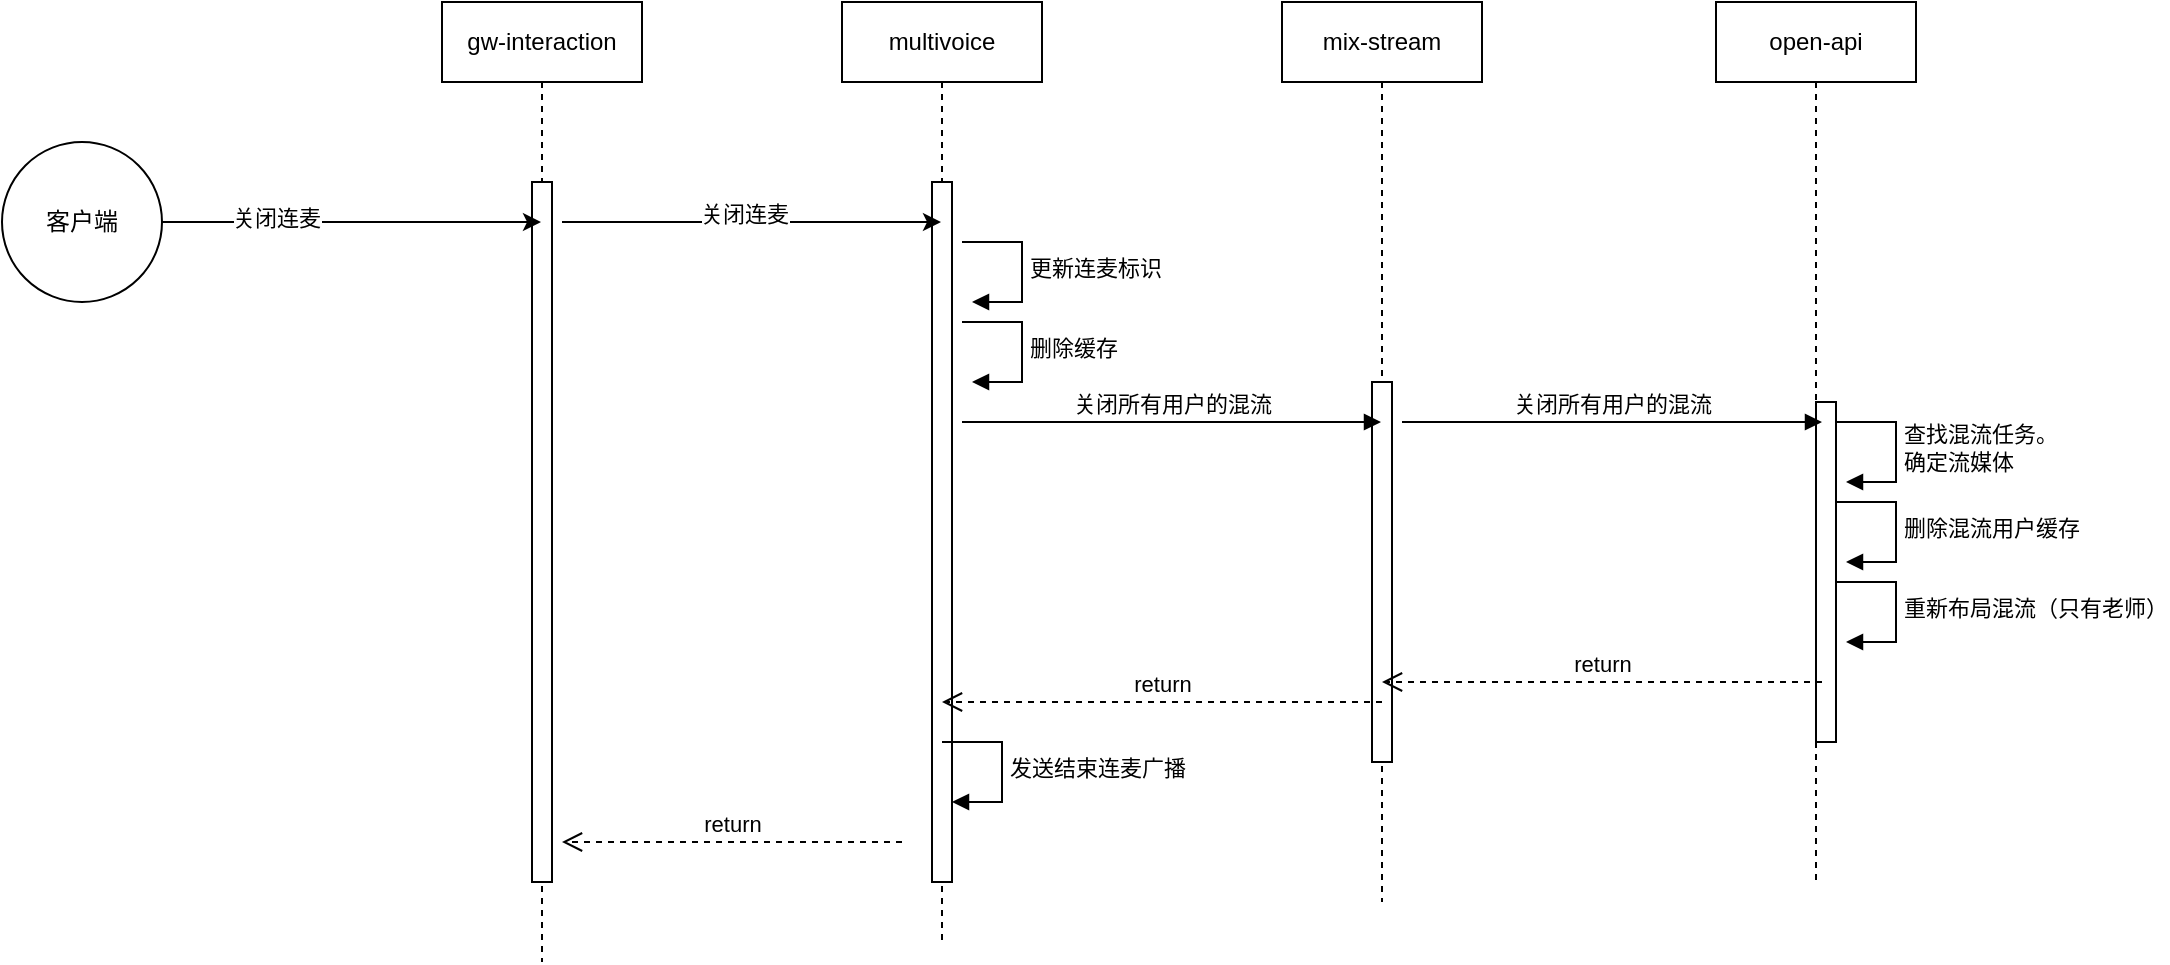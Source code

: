 <mxfile version="24.2.1" type="github">
  <diagram name="第 1 页" id="x7lkiZA8duc14OcDtTkT">
    <mxGraphModel dx="2501" dy="769" grid="1" gridSize="10" guides="1" tooltips="1" connect="1" arrows="1" fold="1" page="1" pageScale="1" pageWidth="827" pageHeight="1169" math="0" shadow="0">
      <root>
        <mxCell id="0" />
        <mxCell id="1" parent="0" />
        <mxCell id="OuW9ZO0w8P-qOU-2hFqy-5" value="gw-interaction" style="shape=umlLifeline;perimeter=lifelinePerimeter;whiteSpace=wrap;html=1;container=1;dropTarget=0;collapsible=0;recursiveResize=0;outlineConnect=0;portConstraint=eastwest;newEdgeStyle={&quot;curved&quot;:0,&quot;rounded&quot;:0};" vertex="1" parent="1">
          <mxGeometry x="190" y="170" width="100" height="480" as="geometry" />
        </mxCell>
        <mxCell id="OuW9ZO0w8P-qOU-2hFqy-14" value="" style="html=1;points=[[0,0,0,0,5],[0,1,0,0,-5],[1,0,0,0,5],[1,1,0,0,-5]];perimeter=orthogonalPerimeter;outlineConnect=0;targetShapes=umlLifeline;portConstraint=eastwest;newEdgeStyle={&quot;curved&quot;:0,&quot;rounded&quot;:0};" vertex="1" parent="OuW9ZO0w8P-qOU-2hFqy-5">
          <mxGeometry x="45" y="90" width="10" height="350" as="geometry" />
        </mxCell>
        <mxCell id="OuW9ZO0w8P-qOU-2hFqy-6" value="multivoice" style="shape=umlLifeline;perimeter=lifelinePerimeter;whiteSpace=wrap;html=1;container=1;dropTarget=0;collapsible=0;recursiveResize=0;outlineConnect=0;portConstraint=eastwest;newEdgeStyle={&quot;curved&quot;:0,&quot;rounded&quot;:0};" vertex="1" parent="1">
          <mxGeometry x="390" y="170" width="100" height="470" as="geometry" />
        </mxCell>
        <mxCell id="OuW9ZO0w8P-qOU-2hFqy-18" value="" style="html=1;points=[[0,0,0,0,5],[0,1,0,0,-5],[1,0,0,0,5],[1,1,0,0,-5]];perimeter=orthogonalPerimeter;outlineConnect=0;targetShapes=umlLifeline;portConstraint=eastwest;newEdgeStyle={&quot;curved&quot;:0,&quot;rounded&quot;:0};" vertex="1" parent="OuW9ZO0w8P-qOU-2hFqy-6">
          <mxGeometry x="45" y="90" width="10" height="350" as="geometry" />
        </mxCell>
        <mxCell id="OuW9ZO0w8P-qOU-2hFqy-8" value="open-api" style="shape=umlLifeline;perimeter=lifelinePerimeter;whiteSpace=wrap;html=1;container=1;dropTarget=0;collapsible=0;recursiveResize=0;outlineConnect=0;portConstraint=eastwest;newEdgeStyle={&quot;curved&quot;:0,&quot;rounded&quot;:0};" vertex="1" parent="1">
          <mxGeometry x="827" y="170" width="100" height="440" as="geometry" />
        </mxCell>
        <mxCell id="OuW9ZO0w8P-qOU-2hFqy-28" value="" style="html=1;points=[[0,0,0,0,5],[0,1,0,0,-5],[1,0,0,0,5],[1,1,0,0,-5]];perimeter=orthogonalPerimeter;outlineConnect=0;targetShapes=umlLifeline;portConstraint=eastwest;newEdgeStyle={&quot;curved&quot;:0,&quot;rounded&quot;:0};" vertex="1" parent="OuW9ZO0w8P-qOU-2hFqy-8">
          <mxGeometry x="50" y="200" width="10" height="170" as="geometry" />
        </mxCell>
        <mxCell id="OuW9ZO0w8P-qOU-2hFqy-9" value="mix-stream" style="shape=umlLifeline;perimeter=lifelinePerimeter;whiteSpace=wrap;html=1;container=1;dropTarget=0;collapsible=0;recursiveResize=0;outlineConnect=0;portConstraint=eastwest;newEdgeStyle={&quot;curved&quot;:0,&quot;rounded&quot;:0};" vertex="1" parent="1">
          <mxGeometry x="610" y="170" width="100" height="450" as="geometry" />
        </mxCell>
        <mxCell id="OuW9ZO0w8P-qOU-2hFqy-35" value="" style="html=1;points=[[0,0,0,0,5],[0,1,0,0,-5],[1,0,0,0,5],[1,1,0,0,-5]];perimeter=orthogonalPerimeter;outlineConnect=0;targetShapes=umlLifeline;portConstraint=eastwest;newEdgeStyle={&quot;curved&quot;:0,&quot;rounded&quot;:0};" vertex="1" parent="OuW9ZO0w8P-qOU-2hFqy-9">
          <mxGeometry x="45" y="190" width="10" height="190" as="geometry" />
        </mxCell>
        <mxCell id="OuW9ZO0w8P-qOU-2hFqy-16" style="edgeStyle=orthogonalEdgeStyle;rounded=0;orthogonalLoop=1;jettySize=auto;html=1;" edge="1" parent="1" source="OuW9ZO0w8P-qOU-2hFqy-13" target="OuW9ZO0w8P-qOU-2hFqy-5">
          <mxGeometry relative="1" as="geometry">
            <Array as="points">
              <mxPoint x="190" y="280" />
              <mxPoint x="190" y="280" />
            </Array>
          </mxGeometry>
        </mxCell>
        <mxCell id="OuW9ZO0w8P-qOU-2hFqy-17" value="关闭连麦" style="edgeLabel;html=1;align=center;verticalAlign=middle;resizable=0;points=[];" vertex="1" connectable="0" parent="OuW9ZO0w8P-qOU-2hFqy-16">
          <mxGeometry x="-0.398" y="2" relative="1" as="geometry">
            <mxPoint as="offset" />
          </mxGeometry>
        </mxCell>
        <mxCell id="OuW9ZO0w8P-qOU-2hFqy-13" value="客户端" style="ellipse;whiteSpace=wrap;html=1;aspect=fixed;" vertex="1" parent="1">
          <mxGeometry x="-30" y="240" width="80" height="80" as="geometry" />
        </mxCell>
        <mxCell id="OuW9ZO0w8P-qOU-2hFqy-20" value="" style="endArrow=classic;html=1;rounded=0;" edge="1" parent="1" target="OuW9ZO0w8P-qOU-2hFqy-6">
          <mxGeometry width="50" height="50" relative="1" as="geometry">
            <mxPoint x="250" y="280" as="sourcePoint" />
            <mxPoint x="300" y="230" as="targetPoint" />
          </mxGeometry>
        </mxCell>
        <mxCell id="OuW9ZO0w8P-qOU-2hFqy-21" value="关闭连麦" style="edgeLabel;html=1;align=center;verticalAlign=middle;resizable=0;points=[];" vertex="1" connectable="0" parent="OuW9ZO0w8P-qOU-2hFqy-20">
          <mxGeometry x="-0.039" y="4" relative="1" as="geometry">
            <mxPoint as="offset" />
          </mxGeometry>
        </mxCell>
        <mxCell id="OuW9ZO0w8P-qOU-2hFqy-25" value="更新连麦标识" style="html=1;align=left;spacingLeft=2;endArrow=block;rounded=0;edgeStyle=orthogonalEdgeStyle;curved=0;rounded=0;" edge="1" parent="1">
          <mxGeometry relative="1" as="geometry">
            <mxPoint x="450" y="290" as="sourcePoint" />
            <Array as="points">
              <mxPoint x="480" y="320" />
            </Array>
            <mxPoint x="455" y="320" as="targetPoint" />
          </mxGeometry>
        </mxCell>
        <mxCell id="OuW9ZO0w8P-qOU-2hFqy-26" value="删除缓存" style="html=1;align=left;spacingLeft=2;endArrow=block;rounded=0;edgeStyle=orthogonalEdgeStyle;curved=0;rounded=0;" edge="1" parent="1">
          <mxGeometry relative="1" as="geometry">
            <mxPoint x="450" y="330" as="sourcePoint" />
            <Array as="points">
              <mxPoint x="480" y="360" />
            </Array>
            <mxPoint x="455" y="360" as="targetPoint" />
          </mxGeometry>
        </mxCell>
        <mxCell id="OuW9ZO0w8P-qOU-2hFqy-27" value="关闭所有用户的混流" style="html=1;verticalAlign=bottom;endArrow=block;curved=0;rounded=0;" edge="1" parent="1" target="OuW9ZO0w8P-qOU-2hFqy-9">
          <mxGeometry width="80" relative="1" as="geometry">
            <mxPoint x="450" y="380" as="sourcePoint" />
            <mxPoint x="600" y="380" as="targetPoint" />
          </mxGeometry>
        </mxCell>
        <mxCell id="OuW9ZO0w8P-qOU-2hFqy-30" value="查找混流任务。&lt;div&gt;确定流媒体&lt;/div&gt;" style="html=1;align=left;spacingLeft=2;endArrow=block;rounded=0;edgeStyle=orthogonalEdgeStyle;curved=0;rounded=0;" edge="1" parent="1">
          <mxGeometry relative="1" as="geometry">
            <mxPoint x="887" y="380" as="sourcePoint" />
            <Array as="points">
              <mxPoint x="917" y="410" />
            </Array>
            <mxPoint x="892" y="410" as="targetPoint" />
          </mxGeometry>
        </mxCell>
        <mxCell id="OuW9ZO0w8P-qOU-2hFqy-32" value="删除混流用户缓存" style="html=1;align=left;spacingLeft=2;endArrow=block;rounded=0;edgeStyle=orthogonalEdgeStyle;curved=0;rounded=0;" edge="1" parent="1">
          <mxGeometry relative="1" as="geometry">
            <mxPoint x="887" y="420" as="sourcePoint" />
            <Array as="points">
              <mxPoint x="917" y="450" />
            </Array>
            <mxPoint x="892" y="450" as="targetPoint" />
          </mxGeometry>
        </mxCell>
        <mxCell id="OuW9ZO0w8P-qOU-2hFqy-34" value="重新布局混流（只有老师）" style="html=1;align=left;spacingLeft=2;endArrow=block;rounded=0;edgeStyle=orthogonalEdgeStyle;curved=0;rounded=0;" edge="1" parent="1">
          <mxGeometry relative="1" as="geometry">
            <mxPoint x="887" y="460" as="sourcePoint" />
            <Array as="points">
              <mxPoint x="917" y="490" />
            </Array>
            <mxPoint x="892" y="490" as="targetPoint" />
          </mxGeometry>
        </mxCell>
        <mxCell id="OuW9ZO0w8P-qOU-2hFqy-36" value="关闭所有用户的混流" style="html=1;verticalAlign=bottom;endArrow=block;curved=0;rounded=0;" edge="1" parent="1">
          <mxGeometry width="80" relative="1" as="geometry">
            <mxPoint x="670" y="380" as="sourcePoint" />
            <mxPoint x="880" y="380" as="targetPoint" />
          </mxGeometry>
        </mxCell>
        <mxCell id="OuW9ZO0w8P-qOU-2hFqy-39" value="return" style="html=1;verticalAlign=bottom;endArrow=open;dashed=1;endSize=8;curved=0;rounded=0;exitX=0;exitY=1;exitDx=0;exitDy=-5;" edge="1" parent="1" target="OuW9ZO0w8P-qOU-2hFqy-9">
          <mxGeometry relative="1" as="geometry">
            <mxPoint x="810" y="510" as="targetPoint" />
            <mxPoint x="880" y="510" as="sourcePoint" />
          </mxGeometry>
        </mxCell>
        <mxCell id="OuW9ZO0w8P-qOU-2hFqy-40" value="return" style="html=1;verticalAlign=bottom;endArrow=open;dashed=1;endSize=8;curved=0;rounded=0;exitX=0;exitY=1;exitDx=0;exitDy=-5;" edge="1" parent="1">
          <mxGeometry relative="1" as="geometry">
            <mxPoint x="440" y="520" as="targetPoint" />
            <mxPoint x="660" y="520" as="sourcePoint" />
          </mxGeometry>
        </mxCell>
        <mxCell id="OuW9ZO0w8P-qOU-2hFqy-41" value="return" style="html=1;verticalAlign=bottom;endArrow=open;dashed=1;endSize=8;curved=0;rounded=0;" edge="1" parent="1">
          <mxGeometry relative="1" as="geometry">
            <mxPoint x="250" y="590" as="targetPoint" />
            <mxPoint x="420" y="590" as="sourcePoint" />
          </mxGeometry>
        </mxCell>
        <mxCell id="OuW9ZO0w8P-qOU-2hFqy-43" value="发送结束连麦广播" style="html=1;align=left;spacingLeft=2;endArrow=block;rounded=0;edgeStyle=orthogonalEdgeStyle;curved=0;rounded=0;" edge="1" parent="1">
          <mxGeometry x="0.012" relative="1" as="geometry">
            <mxPoint x="440" y="540" as="sourcePoint" />
            <Array as="points">
              <mxPoint x="470" y="570" />
            </Array>
            <mxPoint x="445" y="570" as="targetPoint" />
            <mxPoint as="offset" />
          </mxGeometry>
        </mxCell>
      </root>
    </mxGraphModel>
  </diagram>
</mxfile>
